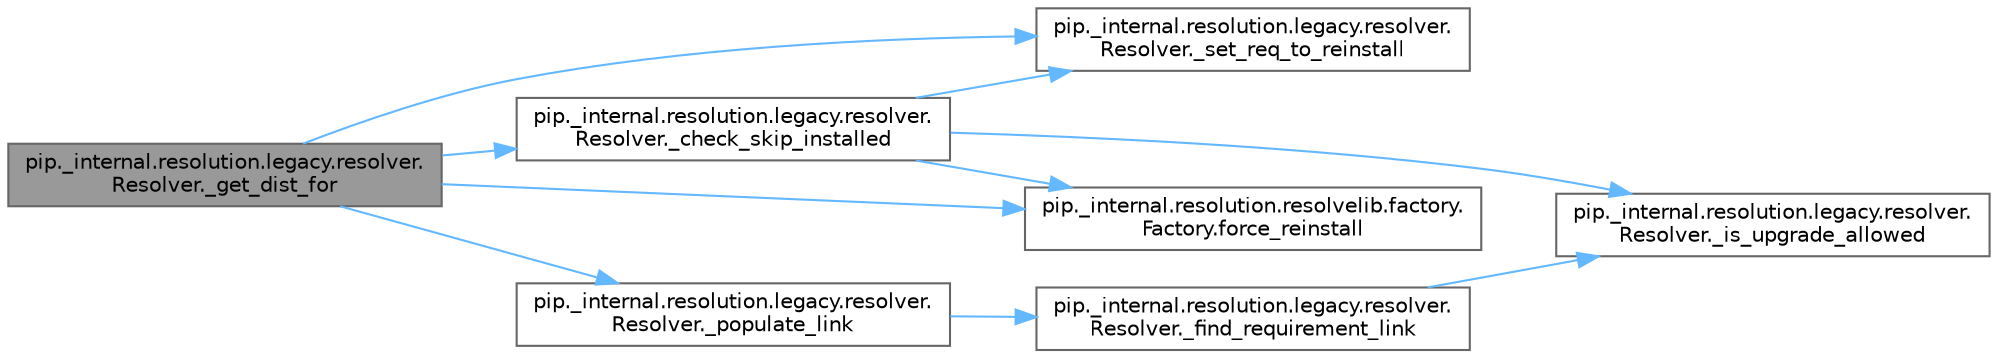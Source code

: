 digraph "pip._internal.resolution.legacy.resolver.Resolver._get_dist_for"
{
 // LATEX_PDF_SIZE
  bgcolor="transparent";
  edge [fontname=Helvetica,fontsize=10,labelfontname=Helvetica,labelfontsize=10];
  node [fontname=Helvetica,fontsize=10,shape=box,height=0.2,width=0.4];
  rankdir="LR";
  Node1 [id="Node000001",label="pip._internal.resolution.legacy.resolver.\lResolver._get_dist_for",height=0.2,width=0.4,color="gray40", fillcolor="grey60", style="filled", fontcolor="black",tooltip=" "];
  Node1 -> Node2 [id="edge1_Node000001_Node000002",color="steelblue1",style="solid",tooltip=" "];
  Node2 [id="Node000002",label="pip._internal.resolution.legacy.resolver.\lResolver._check_skip_installed",height=0.2,width=0.4,color="grey40", fillcolor="white", style="filled",URL="$classpip_1_1__internal_1_1resolution_1_1legacy_1_1resolver_1_1_resolver.html#ad89e4e7dbb5ea4d088ed03107dfcbfa2",tooltip=" "];
  Node2 -> Node3 [id="edge2_Node000002_Node000003",color="steelblue1",style="solid",tooltip=" "];
  Node3 [id="Node000003",label="pip._internal.resolution.legacy.resolver.\lResolver._is_upgrade_allowed",height=0.2,width=0.4,color="grey40", fillcolor="white", style="filled",URL="$classpip_1_1__internal_1_1resolution_1_1legacy_1_1resolver_1_1_resolver.html#a8b73e13a40de7b8f39b96f018ea50110",tooltip=" "];
  Node2 -> Node4 [id="edge3_Node000002_Node000004",color="steelblue1",style="solid",tooltip=" "];
  Node4 [id="Node000004",label="pip._internal.resolution.legacy.resolver.\lResolver._set_req_to_reinstall",height=0.2,width=0.4,color="grey40", fillcolor="white", style="filled",URL="$classpip_1_1__internal_1_1resolution_1_1legacy_1_1resolver_1_1_resolver.html#ae925b1df03cbf554f2307fd612aac0c7",tooltip=" "];
  Node2 -> Node5 [id="edge4_Node000002_Node000005",color="steelblue1",style="solid",tooltip=" "];
  Node5 [id="Node000005",label="pip._internal.resolution.resolvelib.factory.\lFactory.force_reinstall",height=0.2,width=0.4,color="grey40", fillcolor="white", style="filled",URL="$classpip_1_1__internal_1_1resolution_1_1resolvelib_1_1factory_1_1_factory.html#a869bb3c207841e2d4a48c62eb83dce1f",tooltip=" "];
  Node1 -> Node6 [id="edge5_Node000001_Node000006",color="steelblue1",style="solid",tooltip=" "];
  Node6 [id="Node000006",label="pip._internal.resolution.legacy.resolver.\lResolver._populate_link",height=0.2,width=0.4,color="grey40", fillcolor="white", style="filled",URL="$classpip_1_1__internal_1_1resolution_1_1legacy_1_1resolver_1_1_resolver.html#a3bbf390f7bb06e2a81e60dd27a9a9b9e",tooltip=" "];
  Node6 -> Node7 [id="edge6_Node000006_Node000007",color="steelblue1",style="solid",tooltip=" "];
  Node7 [id="Node000007",label="pip._internal.resolution.legacy.resolver.\lResolver._find_requirement_link",height=0.2,width=0.4,color="grey40", fillcolor="white", style="filled",URL="$classpip_1_1__internal_1_1resolution_1_1legacy_1_1resolver_1_1_resolver.html#a1211708c1fbcb29b353d78366a952581",tooltip=" "];
  Node7 -> Node3 [id="edge7_Node000007_Node000003",color="steelblue1",style="solid",tooltip=" "];
  Node1 -> Node4 [id="edge8_Node000001_Node000004",color="steelblue1",style="solid",tooltip=" "];
  Node1 -> Node5 [id="edge9_Node000001_Node000005",color="steelblue1",style="solid",tooltip=" "];
}
